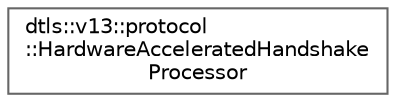 digraph "Graphical Class Hierarchy"
{
 // LATEX_PDF_SIZE
  bgcolor="transparent";
  edge [fontname=Helvetica,fontsize=10,labelfontname=Helvetica,labelfontsize=10];
  node [fontname=Helvetica,fontsize=10,shape=box,height=0.2,width=0.4];
  rankdir="LR";
  Node0 [id="Node000000",label="dtls::v13::protocol\l::HardwareAcceleratedHandshake\lProcessor",height=0.2,width=0.4,color="grey40", fillcolor="white", style="filled",URL="$classdtls_1_1v13_1_1protocol_1_1HardwareAcceleratedHandshakeProcessor.html",tooltip="Hardware-accelerated handshake processor."];
}

